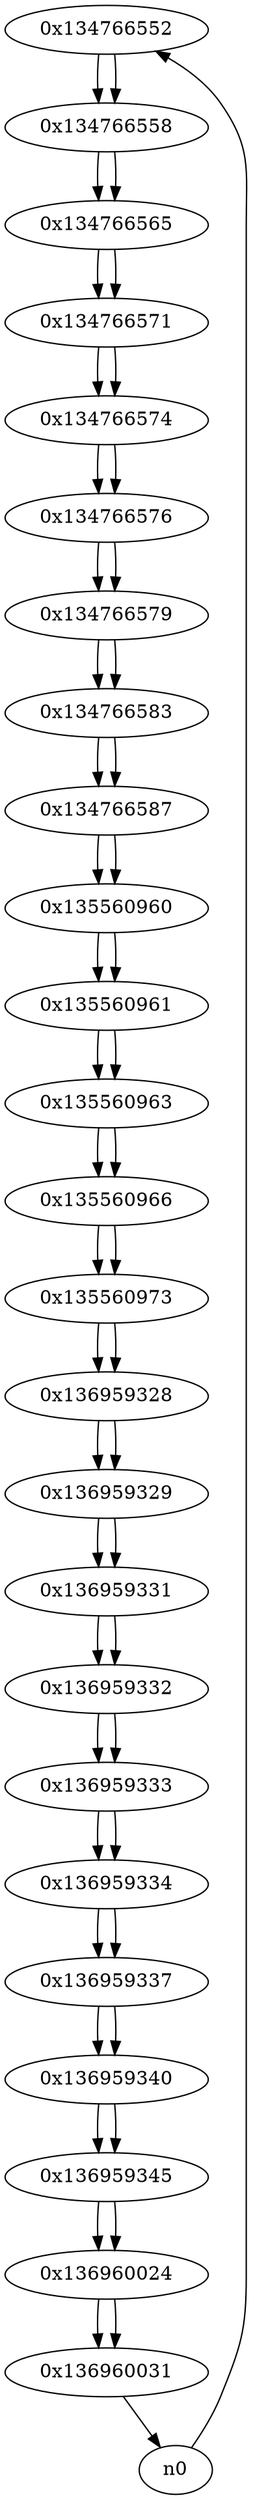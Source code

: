 digraph G{
/* nodes */
  n1 [label="0x134766552"]
  n2 [label="0x134766558"]
  n3 [label="0x134766565"]
  n4 [label="0x134766571"]
  n5 [label="0x134766574"]
  n6 [label="0x134766576"]
  n7 [label="0x134766579"]
  n8 [label="0x134766583"]
  n9 [label="0x134766587"]
  n10 [label="0x135560960"]
  n11 [label="0x135560961"]
  n12 [label="0x135560963"]
  n13 [label="0x135560966"]
  n14 [label="0x135560973"]
  n15 [label="0x136959328"]
  n16 [label="0x136959329"]
  n17 [label="0x136959331"]
  n18 [label="0x136959332"]
  n19 [label="0x136959333"]
  n20 [label="0x136959334"]
  n21 [label="0x136959337"]
  n22 [label="0x136959340"]
  n23 [label="0x136959345"]
  n24 [label="0x136960024"]
  n25 [label="0x136960031"]
/* edges */
n1 -> n2;
n0 -> n1;
n2 -> n3;
n1 -> n2;
n3 -> n4;
n2 -> n3;
n4 -> n5;
n3 -> n4;
n5 -> n6;
n4 -> n5;
n6 -> n7;
n5 -> n6;
n7 -> n8;
n6 -> n7;
n8 -> n9;
n7 -> n8;
n9 -> n10;
n8 -> n9;
n10 -> n11;
n9 -> n10;
n11 -> n12;
n10 -> n11;
n12 -> n13;
n11 -> n12;
n13 -> n14;
n12 -> n13;
n14 -> n15;
n13 -> n14;
n15 -> n16;
n14 -> n15;
n16 -> n17;
n15 -> n16;
n17 -> n18;
n16 -> n17;
n18 -> n19;
n17 -> n18;
n19 -> n20;
n18 -> n19;
n20 -> n21;
n19 -> n20;
n21 -> n22;
n20 -> n21;
n22 -> n23;
n21 -> n22;
n23 -> n24;
n22 -> n23;
n24 -> n25;
n23 -> n24;
n25 -> n0;
n24 -> n25;
}
